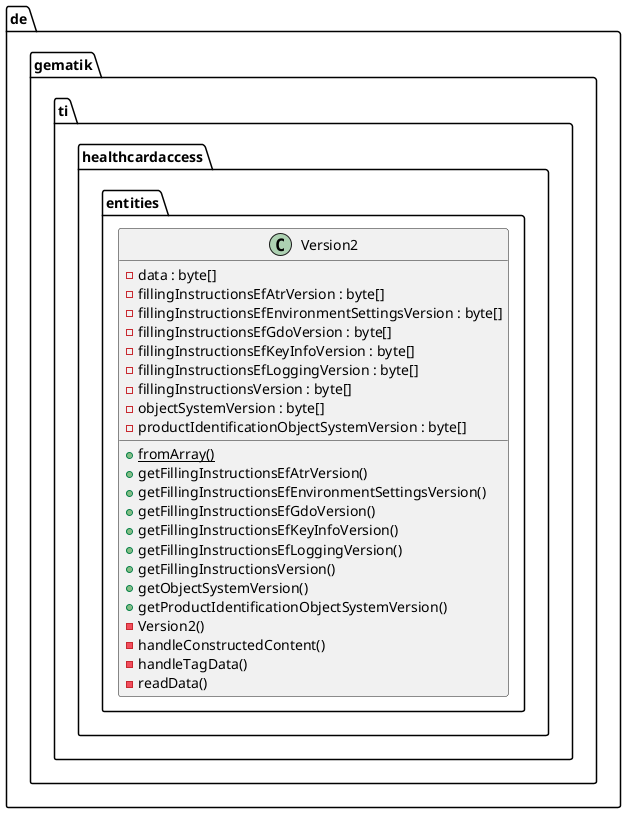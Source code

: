 @startuml



  namespace de.gematik.ti.healthcardaccess {
    namespace entities {
      class de.gematik.ti.healthcardaccess.entities.Version2 {
          - data : byte[]
          - fillingInstructionsEfAtrVersion : byte[]
          - fillingInstructionsEfEnvironmentSettingsVersion : byte[]
          - fillingInstructionsEfGdoVersion : byte[]
          - fillingInstructionsEfKeyInfoVersion : byte[]
          - fillingInstructionsEfLoggingVersion : byte[]
          - fillingInstructionsVersion : byte[]
          - objectSystemVersion : byte[]
          - productIdentificationObjectSystemVersion : byte[]
          {static} + fromArray()
          + getFillingInstructionsEfAtrVersion()
          + getFillingInstructionsEfEnvironmentSettingsVersion()
          + getFillingInstructionsEfGdoVersion()
          + getFillingInstructionsEfKeyInfoVersion()
          + getFillingInstructionsEfLoggingVersion()
          + getFillingInstructionsVersion()
          + getObjectSystemVersion()
          + getProductIdentificationObjectSystemVersion()
          - Version2()
          - handleConstructedContent()
          - handleTagData()
          - readData()
      }
    }
  }
  










@enduml
